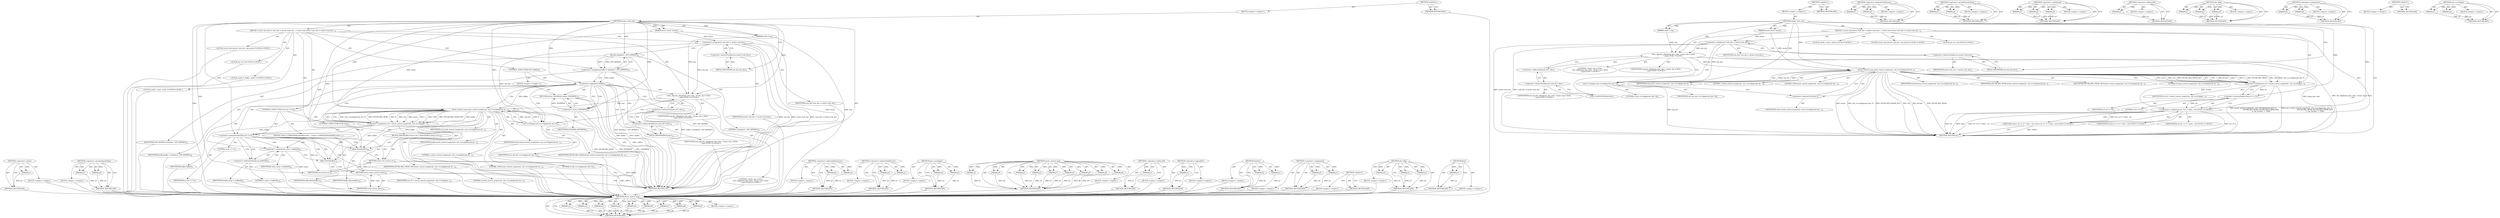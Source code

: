 digraph "kfree" {
vulnerable_94 [label=<(METHOD,atusb_control_msg)>];
vulnerable_95 [label=<(PARAM,p1)>];
vulnerable_96 [label=<(PARAM,p2)>];
vulnerable_97 [label=<(PARAM,p3)>];
vulnerable_98 [label=<(PARAM,p4)>];
vulnerable_99 [label=<(PARAM,p5)>];
vulnerable_100 [label=<(PARAM,p6)>];
vulnerable_101 [label=<(PARAM,p7)>];
vulnerable_102 [label=<(PARAM,p8)>];
vulnerable_103 [label=<(PARAM,p9)>];
vulnerable_104 [label=<(BLOCK,&lt;empty&gt;,&lt;empty&gt;)>];
vulnerable_105 [label=<(METHOD_RETURN,ANY)>];
vulnerable_6 [label=<(METHOD,&lt;global&gt;)<SUB>1</SUB>>];
vulnerable_7 [label=<(BLOCK,&lt;empty&gt;,&lt;empty&gt;)<SUB>1</SUB>>];
vulnerable_8 [label=<(METHOD,atusb_read_reg)<SUB>1</SUB>>];
vulnerable_9 [label=<(PARAM,struct atusb *atusb)<SUB>1</SUB>>];
vulnerable_10 [label=<(PARAM,uint8_t reg)<SUB>1</SUB>>];
vulnerable_11 [label=<(BLOCK,{
 	struct usb_device *usb_dev = atusb-&gt;usb_dev...,{
 	struct usb_device *usb_dev = atusb-&gt;usb_dev...)<SUB>2</SUB>>];
vulnerable_12 [label="<(LOCAL,struct usb_device* usb_dev: usb_device*)<SUB>3</SUB>>"];
vulnerable_13 [label=<(&lt;operator&gt;.assignment,*usb_dev = atusb-&gt;usb_dev)<SUB>3</SUB>>];
vulnerable_14 [label=<(IDENTIFIER,usb_dev,*usb_dev = atusb-&gt;usb_dev)<SUB>3</SUB>>];
vulnerable_15 [label=<(&lt;operator&gt;.indirectFieldAccess,atusb-&gt;usb_dev)<SUB>3</SUB>>];
vulnerable_16 [label=<(IDENTIFIER,atusb,*usb_dev = atusb-&gt;usb_dev)<SUB>3</SUB>>];
vulnerable_17 [label=<(FIELD_IDENTIFIER,usb_dev,usb_dev)<SUB>3</SUB>>];
vulnerable_18 [label="<(LOCAL,int ret: int)<SUB>4</SUB>>"];
vulnerable_19 [label="<(LOCAL,uint8_t value: uint8_t)<SUB>5</SUB>>"];
vulnerable_20 [label="<(dev_dbg,dev_dbg(&amp;usb_dev-&gt;dev, &quot;atusb: reg = 0x%x\n&quot;, reg))<SUB>7</SUB>>"];
vulnerable_21 [label=<(&lt;operator&gt;.addressOf,&amp;usb_dev-&gt;dev)<SUB>7</SUB>>];
vulnerable_22 [label=<(&lt;operator&gt;.indirectFieldAccess,usb_dev-&gt;dev)<SUB>7</SUB>>];
vulnerable_23 [label="<(IDENTIFIER,usb_dev,dev_dbg(&amp;usb_dev-&gt;dev, &quot;atusb: reg = 0x%x\n&quot;, reg))<SUB>7</SUB>>"];
vulnerable_24 [label=<(FIELD_IDENTIFIER,dev,dev)<SUB>7</SUB>>];
vulnerable_25 [label="<(LITERAL,&quot;atusb: reg = 0x%x\n&quot;,dev_dbg(&amp;usb_dev-&gt;dev, &quot;atusb: reg = 0x%x\n&quot;, reg))<SUB>7</SUB>>"];
vulnerable_26 [label="<(IDENTIFIER,reg,dev_dbg(&amp;usb_dev-&gt;dev, &quot;atusb: reg = 0x%x\n&quot;, reg))<SUB>7</SUB>>"];
vulnerable_27 [label=<(&lt;operator&gt;.assignment,ret = atusb_control_msg(atusb, usb_rcvctrlpipe(...)<SUB>8</SUB>>];
vulnerable_28 [label=<(IDENTIFIER,ret,ret = atusb_control_msg(atusb, usb_rcvctrlpipe(...)<SUB>8</SUB>>];
vulnerable_29 [label=<(atusb_control_msg,atusb_control_msg(atusb, usb_rcvctrlpipe(usb_de...)<SUB>8</SUB>>];
vulnerable_30 [label=<(IDENTIFIER,atusb,atusb_control_msg(atusb, usb_rcvctrlpipe(usb_de...)<SUB>8</SUB>>];
vulnerable_31 [label=<(usb_rcvctrlpipe,usb_rcvctrlpipe(usb_dev, 0))<SUB>8</SUB>>];
vulnerable_32 [label=<(IDENTIFIER,usb_dev,usb_rcvctrlpipe(usb_dev, 0))<SUB>8</SUB>>];
vulnerable_33 [label=<(LITERAL,0,usb_rcvctrlpipe(usb_dev, 0))<SUB>8</SUB>>];
vulnerable_34 [label=<(IDENTIFIER,ATUSB_REG_READ,atusb_control_msg(atusb, usb_rcvctrlpipe(usb_de...)<SUB>9</SUB>>];
vulnerable_35 [label=<(IDENTIFIER,ATUSB_REQ_FROM_DEV,atusb_control_msg(atusb, usb_rcvctrlpipe(usb_de...)<SUB>9</SUB>>];
vulnerable_36 [label=<(LITERAL,0,atusb_control_msg(atusb, usb_rcvctrlpipe(usb_de...)<SUB>10</SUB>>];
vulnerable_37 [label=<(IDENTIFIER,reg,atusb_control_msg(atusb, usb_rcvctrlpipe(usb_de...)<SUB>10</SUB>>];
vulnerable_38 [label=<(&lt;operator&gt;.addressOf,&amp;value)<SUB>10</SUB>>];
vulnerable_39 [label=<(IDENTIFIER,value,atusb_control_msg(atusb, usb_rcvctrlpipe(usb_de...)<SUB>10</SUB>>];
vulnerable_40 [label=<(LITERAL,1,atusb_control_msg(atusb, usb_rcvctrlpipe(usb_de...)<SUB>10</SUB>>];
vulnerable_41 [label=<(LITERAL,1000,atusb_control_msg(atusb, usb_rcvctrlpipe(usb_de...)<SUB>10</SUB>>];
vulnerable_42 [label="<(RETURN,return ret &gt;= 0 ? value : ret;,return ret &gt;= 0 ? value : ret;)<SUB>11</SUB>>"];
vulnerable_43 [label="<(&lt;operator&gt;.conditional,ret &gt;= 0 ? value : ret)<SUB>11</SUB>>"];
vulnerable_44 [label=<(&lt;operator&gt;.greaterEqualsThan,ret &gt;= 0)<SUB>11</SUB>>];
vulnerable_45 [label=<(IDENTIFIER,ret,ret &gt;= 0)<SUB>11</SUB>>];
vulnerable_46 [label=<(LITERAL,0,ret &gt;= 0)<SUB>11</SUB>>];
vulnerable_47 [label="<(IDENTIFIER,value,ret &gt;= 0 ? value : ret)<SUB>11</SUB>>"];
vulnerable_48 [label="<(IDENTIFIER,ret,ret &gt;= 0 ? value : ret)<SUB>11</SUB>>"];
vulnerable_49 [label=<(METHOD_RETURN,int)<SUB>1</SUB>>];
vulnerable_51 [label=<(METHOD_RETURN,ANY)<SUB>1</SUB>>];
vulnerable_79 [label=<(METHOD,&lt;operator&gt;.indirectFieldAccess)>];
vulnerable_80 [label=<(PARAM,p1)>];
vulnerable_81 [label=<(PARAM,p2)>];
vulnerable_82 [label=<(BLOCK,&lt;empty&gt;,&lt;empty&gt;)>];
vulnerable_83 [label=<(METHOD_RETURN,ANY)>];
vulnerable_117 [label=<(METHOD,&lt;operator&gt;.greaterEqualsThan)>];
vulnerable_118 [label=<(PARAM,p1)>];
vulnerable_119 [label=<(PARAM,p2)>];
vulnerable_120 [label=<(BLOCK,&lt;empty&gt;,&lt;empty&gt;)>];
vulnerable_121 [label=<(METHOD_RETURN,ANY)>];
vulnerable_111 [label=<(METHOD,&lt;operator&gt;.conditional)>];
vulnerable_112 [label=<(PARAM,p1)>];
vulnerable_113 [label=<(PARAM,p2)>];
vulnerable_114 [label=<(PARAM,p3)>];
vulnerable_115 [label=<(BLOCK,&lt;empty&gt;,&lt;empty&gt;)>];
vulnerable_116 [label=<(METHOD_RETURN,ANY)>];
vulnerable_90 [label=<(METHOD,&lt;operator&gt;.addressOf)>];
vulnerable_91 [label=<(PARAM,p1)>];
vulnerable_92 [label=<(BLOCK,&lt;empty&gt;,&lt;empty&gt;)>];
vulnerable_93 [label=<(METHOD_RETURN,ANY)>];
vulnerable_84 [label=<(METHOD,dev_dbg)>];
vulnerable_85 [label=<(PARAM,p1)>];
vulnerable_86 [label=<(PARAM,p2)>];
vulnerable_87 [label=<(PARAM,p3)>];
vulnerable_88 [label=<(BLOCK,&lt;empty&gt;,&lt;empty&gt;)>];
vulnerable_89 [label=<(METHOD_RETURN,ANY)>];
vulnerable_74 [label=<(METHOD,&lt;operator&gt;.assignment)>];
vulnerable_75 [label=<(PARAM,p1)>];
vulnerable_76 [label=<(PARAM,p2)>];
vulnerable_77 [label=<(BLOCK,&lt;empty&gt;,&lt;empty&gt;)>];
vulnerable_78 [label=<(METHOD_RETURN,ANY)>];
vulnerable_68 [label=<(METHOD,&lt;global&gt;)<SUB>1</SUB>>];
vulnerable_69 [label=<(BLOCK,&lt;empty&gt;,&lt;empty&gt;)>];
vulnerable_70 [label=<(METHOD_RETURN,ANY)>];
vulnerable_106 [label=<(METHOD,usb_rcvctrlpipe)>];
vulnerable_107 [label=<(PARAM,p1)>];
vulnerable_108 [label=<(PARAM,p2)>];
vulnerable_109 [label=<(BLOCK,&lt;empty&gt;,&lt;empty&gt;)>];
vulnerable_110 [label=<(METHOD_RETURN,ANY)>];
fixed_120 [label=<(METHOD,&lt;operator&gt;.minus)>];
fixed_121 [label=<(PARAM,p1)>];
fixed_122 [label=<(BLOCK,&lt;empty&gt;,&lt;empty&gt;)>];
fixed_123 [label=<(METHOD_RETURN,ANY)>];
fixed_151 [label=<(METHOD,&lt;operator&gt;.greaterEqualsThan)>];
fixed_152 [label=<(PARAM,p1)>];
fixed_153 [label=<(PARAM,p2)>];
fixed_154 [label=<(BLOCK,&lt;empty&gt;,&lt;empty&gt;)>];
fixed_155 [label=<(METHOD_RETURN,ANY)>];
fixed_6 [label=<(METHOD,&lt;global&gt;)<SUB>1</SUB>>];
fixed_7 [label=<(BLOCK,&lt;empty&gt;,&lt;empty&gt;)<SUB>1</SUB>>];
fixed_8 [label=<(METHOD,atusb_read_reg)<SUB>1</SUB>>];
fixed_9 [label=<(PARAM,struct atusb *atusb)<SUB>1</SUB>>];
fixed_10 [label=<(PARAM,uint8_t reg)<SUB>1</SUB>>];
fixed_11 [label=<(BLOCK,{
 	struct usb_device *usb_dev = atusb-&gt;usb_dev...,{
 	struct usb_device *usb_dev = atusb-&gt;usb_dev...)<SUB>2</SUB>>];
fixed_12 [label="<(LOCAL,struct usb_device* usb_dev: usb_device*)<SUB>3</SUB>>"];
fixed_13 [label=<(&lt;operator&gt;.assignment,*usb_dev = atusb-&gt;usb_dev)<SUB>3</SUB>>];
fixed_14 [label=<(IDENTIFIER,usb_dev,*usb_dev = atusb-&gt;usb_dev)<SUB>3</SUB>>];
fixed_15 [label=<(&lt;operator&gt;.indirectFieldAccess,atusb-&gt;usb_dev)<SUB>3</SUB>>];
fixed_16 [label=<(IDENTIFIER,atusb,*usb_dev = atusb-&gt;usb_dev)<SUB>3</SUB>>];
fixed_17 [label=<(FIELD_IDENTIFIER,usb_dev,usb_dev)<SUB>3</SUB>>];
fixed_18 [label="<(LOCAL,int ret: int)<SUB>4</SUB>>"];
fixed_19 [label="<(LOCAL,uint8_t* buffer: uint8_t*)<SUB>5</SUB>>"];
fixed_20 [label="<(LOCAL,uint8_t value: uint8_t)<SUB>6</SUB>>"];
fixed_21 [label=<(&lt;operator&gt;.assignment,buffer = kmalloc(1, GFP_KERNEL))<SUB>8</SUB>>];
fixed_22 [label=<(IDENTIFIER,buffer,buffer = kmalloc(1, GFP_KERNEL))<SUB>8</SUB>>];
fixed_23 [label=<(kmalloc,kmalloc(1, GFP_KERNEL))<SUB>8</SUB>>];
fixed_24 [label=<(LITERAL,1,kmalloc(1, GFP_KERNEL))<SUB>8</SUB>>];
fixed_25 [label=<(IDENTIFIER,GFP_KERNEL,kmalloc(1, GFP_KERNEL))<SUB>8</SUB>>];
fixed_26 [label=<(CONTROL_STRUCTURE,IF,if (!buffer))<SUB>9</SUB>>];
fixed_27 [label=<(&lt;operator&gt;.logicalNot,!buffer)<SUB>9</SUB>>];
fixed_28 [label=<(IDENTIFIER,buffer,!buffer)<SUB>9</SUB>>];
fixed_29 [label=<(BLOCK,&lt;empty&gt;,&lt;empty&gt;)<SUB>10</SUB>>];
fixed_30 [label=<(RETURN,return -ENOMEM;,return -ENOMEM;)<SUB>10</SUB>>];
fixed_31 [label=<(&lt;operator&gt;.minus,-ENOMEM)<SUB>10</SUB>>];
fixed_32 [label=<(IDENTIFIER,ENOMEM,-ENOMEM)<SUB>10</SUB>>];
fixed_33 [label="<(dev_dbg,dev_dbg(&amp;usb_dev-&gt;dev, &quot;atusb: reg = 0x%x\n&quot;, reg))<SUB>12</SUB>>"];
fixed_34 [label=<(&lt;operator&gt;.addressOf,&amp;usb_dev-&gt;dev)<SUB>12</SUB>>];
fixed_35 [label=<(&lt;operator&gt;.indirectFieldAccess,usb_dev-&gt;dev)<SUB>12</SUB>>];
fixed_36 [label="<(IDENTIFIER,usb_dev,dev_dbg(&amp;usb_dev-&gt;dev, &quot;atusb: reg = 0x%x\n&quot;, reg))<SUB>12</SUB>>"];
fixed_37 [label=<(FIELD_IDENTIFIER,dev,dev)<SUB>12</SUB>>];
fixed_38 [label="<(LITERAL,&quot;atusb: reg = 0x%x\n&quot;,dev_dbg(&amp;usb_dev-&gt;dev, &quot;atusb: reg = 0x%x\n&quot;, reg))<SUB>12</SUB>>"];
fixed_39 [label="<(IDENTIFIER,reg,dev_dbg(&amp;usb_dev-&gt;dev, &quot;atusb: reg = 0x%x\n&quot;, reg))<SUB>12</SUB>>"];
fixed_40 [label=<(&lt;operator&gt;.assignment,ret = atusb_control_msg(atusb, usb_rcvctrlpipe(...)<SUB>13</SUB>>];
fixed_41 [label=<(IDENTIFIER,ret,ret = atusb_control_msg(atusb, usb_rcvctrlpipe(...)<SUB>13</SUB>>];
fixed_42 [label=<(atusb_control_msg,atusb_control_msg(atusb, usb_rcvctrlpipe(usb_de...)<SUB>13</SUB>>];
fixed_43 [label=<(IDENTIFIER,atusb,atusb_control_msg(atusb, usb_rcvctrlpipe(usb_de...)<SUB>13</SUB>>];
fixed_44 [label=<(usb_rcvctrlpipe,usb_rcvctrlpipe(usb_dev, 0))<SUB>13</SUB>>];
fixed_45 [label=<(IDENTIFIER,usb_dev,usb_rcvctrlpipe(usb_dev, 0))<SUB>13</SUB>>];
fixed_46 [label=<(LITERAL,0,usb_rcvctrlpipe(usb_dev, 0))<SUB>13</SUB>>];
fixed_47 [label=<(IDENTIFIER,ATUSB_REG_READ,atusb_control_msg(atusb, usb_rcvctrlpipe(usb_de...)<SUB>14</SUB>>];
fixed_48 [label=<(IDENTIFIER,ATUSB_REQ_FROM_DEV,atusb_control_msg(atusb, usb_rcvctrlpipe(usb_de...)<SUB>14</SUB>>];
fixed_49 [label=<(LITERAL,0,atusb_control_msg(atusb, usb_rcvctrlpipe(usb_de...)<SUB>15</SUB>>];
fixed_50 [label=<(IDENTIFIER,reg,atusb_control_msg(atusb, usb_rcvctrlpipe(usb_de...)<SUB>15</SUB>>];
fixed_51 [label=<(IDENTIFIER,buffer,atusb_control_msg(atusb, usb_rcvctrlpipe(usb_de...)<SUB>15</SUB>>];
fixed_52 [label=<(LITERAL,1,atusb_control_msg(atusb, usb_rcvctrlpipe(usb_de...)<SUB>15</SUB>>];
fixed_53 [label=<(LITERAL,1000,atusb_control_msg(atusb, usb_rcvctrlpipe(usb_de...)<SUB>15</SUB>>];
fixed_54 [label=<(CONTROL_STRUCTURE,IF,if (ret &gt;= 0))<SUB>17</SUB>>];
fixed_55 [label=<(&lt;operator&gt;.greaterEqualsThan,ret &gt;= 0)<SUB>17</SUB>>];
fixed_56 [label=<(IDENTIFIER,ret,ret &gt;= 0)<SUB>17</SUB>>];
fixed_57 [label=<(LITERAL,0,ret &gt;= 0)<SUB>17</SUB>>];
fixed_58 [label=<(BLOCK,{
		value = buffer[0];
		kfree(buffer);
		retur...,{
		value = buffer[0];
		kfree(buffer);
		retur...)<SUB>17</SUB>>];
fixed_59 [label=<(&lt;operator&gt;.assignment,value = buffer[0])<SUB>18</SUB>>];
fixed_60 [label=<(IDENTIFIER,value,value = buffer[0])<SUB>18</SUB>>];
fixed_61 [label=<(&lt;operator&gt;.indirectIndexAccess,buffer[0])<SUB>18</SUB>>];
fixed_62 [label=<(IDENTIFIER,buffer,value = buffer[0])<SUB>18</SUB>>];
fixed_63 [label=<(LITERAL,0,value = buffer[0])<SUB>18</SUB>>];
fixed_64 [label=<(kfree,kfree(buffer))<SUB>19</SUB>>];
fixed_65 [label=<(IDENTIFIER,buffer,kfree(buffer))<SUB>19</SUB>>];
fixed_66 [label=<(RETURN,return value;,return value;)<SUB>20</SUB>>];
fixed_67 [label=<(IDENTIFIER,value,return value;)<SUB>20</SUB>>];
fixed_68 [label=<(CONTROL_STRUCTURE,ELSE,else)<SUB>21</SUB>>];
fixed_69 [label=<(BLOCK,{
		kfree(buffer);
		return ret;
	},{
		kfree(buffer);
		return ret;
	})<SUB>21</SUB>>];
fixed_70 [label=<(kfree,kfree(buffer))<SUB>22</SUB>>];
fixed_71 [label=<(IDENTIFIER,buffer,kfree(buffer))<SUB>22</SUB>>];
fixed_72 [label=<(RETURN,return ret;,return ret;)<SUB>23</SUB>>];
fixed_73 [label=<(IDENTIFIER,ret,return ret;)<SUB>23</SUB>>];
fixed_74 [label=<(METHOD_RETURN,int)<SUB>1</SUB>>];
fixed_76 [label=<(METHOD_RETURN,ANY)<SUB>1</SUB>>];
fixed_156 [label=<(METHOD,&lt;operator&gt;.indirectIndexAccess)>];
fixed_157 [label=<(PARAM,p1)>];
fixed_158 [label=<(PARAM,p2)>];
fixed_159 [label=<(BLOCK,&lt;empty&gt;,&lt;empty&gt;)>];
fixed_160 [label=<(METHOD_RETURN,ANY)>];
fixed_106 [label=<(METHOD,&lt;operator&gt;.indirectFieldAccess)>];
fixed_107 [label=<(PARAM,p1)>];
fixed_108 [label=<(PARAM,p2)>];
fixed_109 [label=<(BLOCK,&lt;empty&gt;,&lt;empty&gt;)>];
fixed_110 [label=<(METHOD_RETURN,ANY)>];
fixed_146 [label=<(METHOD,usb_rcvctrlpipe)>];
fixed_147 [label=<(PARAM,p1)>];
fixed_148 [label=<(PARAM,p2)>];
fixed_149 [label=<(BLOCK,&lt;empty&gt;,&lt;empty&gt;)>];
fixed_150 [label=<(METHOD_RETURN,ANY)>];
fixed_134 [label=<(METHOD,atusb_control_msg)>];
fixed_135 [label=<(PARAM,p1)>];
fixed_136 [label=<(PARAM,p2)>];
fixed_137 [label=<(PARAM,p3)>];
fixed_138 [label=<(PARAM,p4)>];
fixed_139 [label=<(PARAM,p5)>];
fixed_140 [label=<(PARAM,p6)>];
fixed_141 [label=<(PARAM,p7)>];
fixed_142 [label=<(PARAM,p8)>];
fixed_143 [label=<(PARAM,p9)>];
fixed_144 [label=<(BLOCK,&lt;empty&gt;,&lt;empty&gt;)>];
fixed_145 [label=<(METHOD_RETURN,ANY)>];
fixed_130 [label=<(METHOD,&lt;operator&gt;.addressOf)>];
fixed_131 [label=<(PARAM,p1)>];
fixed_132 [label=<(BLOCK,&lt;empty&gt;,&lt;empty&gt;)>];
fixed_133 [label=<(METHOD_RETURN,ANY)>];
fixed_116 [label=<(METHOD,&lt;operator&gt;.logicalNot)>];
fixed_117 [label=<(PARAM,p1)>];
fixed_118 [label=<(BLOCK,&lt;empty&gt;,&lt;empty&gt;)>];
fixed_119 [label=<(METHOD_RETURN,ANY)>];
fixed_111 [label=<(METHOD,kmalloc)>];
fixed_112 [label=<(PARAM,p1)>];
fixed_113 [label=<(PARAM,p2)>];
fixed_114 [label=<(BLOCK,&lt;empty&gt;,&lt;empty&gt;)>];
fixed_115 [label=<(METHOD_RETURN,ANY)>];
fixed_101 [label=<(METHOD,&lt;operator&gt;.assignment)>];
fixed_102 [label=<(PARAM,p1)>];
fixed_103 [label=<(PARAM,p2)>];
fixed_104 [label=<(BLOCK,&lt;empty&gt;,&lt;empty&gt;)>];
fixed_105 [label=<(METHOD_RETURN,ANY)>];
fixed_95 [label=<(METHOD,&lt;global&gt;)<SUB>1</SUB>>];
fixed_96 [label=<(BLOCK,&lt;empty&gt;,&lt;empty&gt;)>];
fixed_97 [label=<(METHOD_RETURN,ANY)>];
fixed_124 [label=<(METHOD,dev_dbg)>];
fixed_125 [label=<(PARAM,p1)>];
fixed_126 [label=<(PARAM,p2)>];
fixed_127 [label=<(PARAM,p3)>];
fixed_128 [label=<(BLOCK,&lt;empty&gt;,&lt;empty&gt;)>];
fixed_129 [label=<(METHOD_RETURN,ANY)>];
fixed_161 [label=<(METHOD,kfree)>];
fixed_162 [label=<(PARAM,p1)>];
fixed_163 [label=<(BLOCK,&lt;empty&gt;,&lt;empty&gt;)>];
fixed_164 [label=<(METHOD_RETURN,ANY)>];
vulnerable_94 -> vulnerable_95  [key=0, label="AST: "];
vulnerable_94 -> vulnerable_95  [key=1, label="DDG: "];
vulnerable_94 -> vulnerable_104  [key=0, label="AST: "];
vulnerable_94 -> vulnerable_96  [key=0, label="AST: "];
vulnerable_94 -> vulnerable_96  [key=1, label="DDG: "];
vulnerable_94 -> vulnerable_105  [key=0, label="AST: "];
vulnerable_94 -> vulnerable_105  [key=1, label="CFG: "];
vulnerable_94 -> vulnerable_97  [key=0, label="AST: "];
vulnerable_94 -> vulnerable_97  [key=1, label="DDG: "];
vulnerable_94 -> vulnerable_98  [key=0, label="AST: "];
vulnerable_94 -> vulnerable_98  [key=1, label="DDG: "];
vulnerable_94 -> vulnerable_99  [key=0, label="AST: "];
vulnerable_94 -> vulnerable_99  [key=1, label="DDG: "];
vulnerable_94 -> vulnerable_100  [key=0, label="AST: "];
vulnerable_94 -> vulnerable_100  [key=1, label="DDG: "];
vulnerable_94 -> vulnerable_101  [key=0, label="AST: "];
vulnerable_94 -> vulnerable_101  [key=1, label="DDG: "];
vulnerable_94 -> vulnerable_102  [key=0, label="AST: "];
vulnerable_94 -> vulnerable_102  [key=1, label="DDG: "];
vulnerable_94 -> vulnerable_103  [key=0, label="AST: "];
vulnerable_94 -> vulnerable_103  [key=1, label="DDG: "];
vulnerable_95 -> vulnerable_105  [key=0, label="DDG: p1"];
vulnerable_96 -> vulnerable_105  [key=0, label="DDG: p2"];
vulnerable_97 -> vulnerable_105  [key=0, label="DDG: p3"];
vulnerable_98 -> vulnerable_105  [key=0, label="DDG: p4"];
vulnerable_99 -> vulnerable_105  [key=0, label="DDG: p5"];
vulnerable_100 -> vulnerable_105  [key=0, label="DDG: p6"];
vulnerable_101 -> vulnerable_105  [key=0, label="DDG: p7"];
vulnerable_102 -> vulnerable_105  [key=0, label="DDG: p8"];
vulnerable_103 -> vulnerable_105  [key=0, label="DDG: p9"];
vulnerable_6 -> vulnerable_7  [key=0, label="AST: "];
vulnerable_6 -> vulnerable_51  [key=0, label="AST: "];
vulnerable_6 -> vulnerable_51  [key=1, label="CFG: "];
vulnerable_7 -> vulnerable_8  [key=0, label="AST: "];
vulnerable_8 -> vulnerable_9  [key=0, label="AST: "];
vulnerable_8 -> vulnerable_9  [key=1, label="DDG: "];
vulnerable_8 -> vulnerable_10  [key=0, label="AST: "];
vulnerable_8 -> vulnerable_10  [key=1, label="DDG: "];
vulnerable_8 -> vulnerable_11  [key=0, label="AST: "];
vulnerable_8 -> vulnerable_49  [key=0, label="AST: "];
vulnerable_8 -> vulnerable_17  [key=0, label="CFG: "];
vulnerable_8 -> vulnerable_20  [key=0, label="DDG: "];
vulnerable_8 -> vulnerable_43  [key=0, label="DDG: "];
vulnerable_8 -> vulnerable_29  [key=0, label="DDG: "];
vulnerable_8 -> vulnerable_31  [key=0, label="DDG: "];
vulnerable_8 -> vulnerable_44  [key=0, label="DDG: "];
vulnerable_9 -> vulnerable_13  [key=0, label="DDG: atusb"];
vulnerable_9 -> vulnerable_29  [key=0, label="DDG: atusb"];
vulnerable_10 -> vulnerable_20  [key=0, label="DDG: reg"];
vulnerable_11 -> vulnerable_12  [key=0, label="AST: "];
vulnerable_11 -> vulnerable_13  [key=0, label="AST: "];
vulnerable_11 -> vulnerable_18  [key=0, label="AST: "];
vulnerable_11 -> vulnerable_19  [key=0, label="AST: "];
vulnerable_11 -> vulnerable_20  [key=0, label="AST: "];
vulnerable_11 -> vulnerable_27  [key=0, label="AST: "];
vulnerable_11 -> vulnerable_42  [key=0, label="AST: "];
vulnerable_13 -> vulnerable_14  [key=0, label="AST: "];
vulnerable_13 -> vulnerable_15  [key=0, label="AST: "];
vulnerable_13 -> vulnerable_24  [key=0, label="CFG: "];
vulnerable_13 -> vulnerable_49  [key=0, label="DDG: atusb-&gt;usb_dev"];
vulnerable_13 -> vulnerable_49  [key=1, label="DDG: *usb_dev = atusb-&gt;usb_dev"];
vulnerable_13 -> vulnerable_20  [key=0, label="DDG: usb_dev"];
vulnerable_13 -> vulnerable_31  [key=0, label="DDG: usb_dev"];
vulnerable_15 -> vulnerable_16  [key=0, label="AST: "];
vulnerable_15 -> vulnerable_17  [key=0, label="AST: "];
vulnerable_15 -> vulnerable_13  [key=0, label="CFG: "];
vulnerable_17 -> vulnerable_15  [key=0, label="CFG: "];
vulnerable_20 -> vulnerable_21  [key=0, label="AST: "];
vulnerable_20 -> vulnerable_25  [key=0, label="AST: "];
vulnerable_20 -> vulnerable_26  [key=0, label="AST: "];
vulnerable_20 -> vulnerable_31  [key=0, label="CFG: "];
vulnerable_20 -> vulnerable_49  [key=0, label="DDG: &amp;usb_dev-&gt;dev"];
vulnerable_20 -> vulnerable_49  [key=1, label="DDG: dev_dbg(&amp;usb_dev-&gt;dev, &quot;atusb: reg = 0x%x\n&quot;, reg)"];
vulnerable_20 -> vulnerable_29  [key=0, label="DDG: reg"];
vulnerable_21 -> vulnerable_22  [key=0, label="AST: "];
vulnerable_21 -> vulnerable_20  [key=0, label="CFG: "];
vulnerable_22 -> vulnerable_23  [key=0, label="AST: "];
vulnerable_22 -> vulnerable_24  [key=0, label="AST: "];
vulnerable_22 -> vulnerable_21  [key=0, label="CFG: "];
vulnerable_24 -> vulnerable_22  [key=0, label="CFG: "];
vulnerable_27 -> vulnerable_28  [key=0, label="AST: "];
vulnerable_27 -> vulnerable_29  [key=0, label="AST: "];
vulnerable_27 -> vulnerable_44  [key=0, label="CFG: "];
vulnerable_27 -> vulnerable_44  [key=1, label="DDG: ret"];
vulnerable_27 -> vulnerable_49  [key=0, label="DDG: atusb_control_msg(atusb, usb_rcvctrlpipe(usb_dev, 0),
 				ATUSB_REG_READ, ATUSB_REQ_FROM_DEV,
				0, reg, &amp;value, 1, 1000)"];
vulnerable_27 -> vulnerable_49  [key=1, label="DDG: ret = atusb_control_msg(atusb, usb_rcvctrlpipe(usb_dev, 0),
 				ATUSB_REG_READ, ATUSB_REQ_FROM_DEV,
				0, reg, &amp;value, 1, 1000)"];
vulnerable_29 -> vulnerable_30  [key=0, label="AST: "];
vulnerable_29 -> vulnerable_31  [key=0, label="AST: "];
vulnerable_29 -> vulnerable_34  [key=0, label="AST: "];
vulnerable_29 -> vulnerable_35  [key=0, label="AST: "];
vulnerable_29 -> vulnerable_36  [key=0, label="AST: "];
vulnerable_29 -> vulnerable_37  [key=0, label="AST: "];
vulnerable_29 -> vulnerable_38  [key=0, label="AST: "];
vulnerable_29 -> vulnerable_40  [key=0, label="AST: "];
vulnerable_29 -> vulnerable_41  [key=0, label="AST: "];
vulnerable_29 -> vulnerable_27  [key=0, label="CFG: "];
vulnerable_29 -> vulnerable_27  [key=1, label="DDG: &amp;value"];
vulnerable_29 -> vulnerable_27  [key=2, label="DDG: 1"];
vulnerable_29 -> vulnerable_27  [key=3, label="DDG: 0"];
vulnerable_29 -> vulnerable_27  [key=4, label="DDG: ATUSB_REG_READ"];
vulnerable_29 -> vulnerable_27  [key=5, label="DDG: 1000"];
vulnerable_29 -> vulnerable_27  [key=6, label="DDG: usb_rcvctrlpipe(usb_dev, 0)"];
vulnerable_29 -> vulnerable_27  [key=7, label="DDG: atusb"];
vulnerable_29 -> vulnerable_27  [key=8, label="DDG: reg"];
vulnerable_29 -> vulnerable_27  [key=9, label="DDG: ATUSB_REQ_FROM_DEV"];
vulnerable_29 -> vulnerable_49  [key=0, label="DDG: atusb"];
vulnerable_29 -> vulnerable_49  [key=1, label="DDG: usb_rcvctrlpipe(usb_dev, 0)"];
vulnerable_29 -> vulnerable_49  [key=2, label="DDG: ATUSB_REQ_FROM_DEV"];
vulnerable_29 -> vulnerable_49  [key=3, label="DDG: reg"];
vulnerable_29 -> vulnerable_49  [key=4, label="DDG: &amp;value"];
vulnerable_29 -> vulnerable_49  [key=5, label="DDG: ATUSB_REG_READ"];
vulnerable_29 -> vulnerable_43  [key=0, label="DDG: &amp;value"];
vulnerable_31 -> vulnerable_32  [key=0, label="AST: "];
vulnerable_31 -> vulnerable_33  [key=0, label="AST: "];
vulnerable_31 -> vulnerable_38  [key=0, label="CFG: "];
vulnerable_31 -> vulnerable_49  [key=0, label="DDG: usb_dev"];
vulnerable_31 -> vulnerable_29  [key=0, label="DDG: usb_dev"];
vulnerable_31 -> vulnerable_29  [key=1, label="DDG: 0"];
vulnerable_38 -> vulnerable_39  [key=0, label="AST: "];
vulnerable_38 -> vulnerable_29  [key=0, label="CFG: "];
vulnerable_42 -> vulnerable_43  [key=0, label="AST: "];
vulnerable_42 -> vulnerable_49  [key=0, label="CFG: "];
vulnerable_42 -> vulnerable_49  [key=1, label="DDG: &lt;RET&gt;"];
vulnerable_43 -> vulnerable_44  [key=0, label="AST: "];
vulnerable_43 -> vulnerable_47  [key=0, label="AST: "];
vulnerable_43 -> vulnerable_48  [key=0, label="AST: "];
vulnerable_43 -> vulnerable_42  [key=0, label="CFG: "];
vulnerable_43 -> vulnerable_42  [key=1, label="DDG: ret &gt;= 0 ? value : ret"];
vulnerable_43 -> vulnerable_49  [key=0, label="DDG: ret &gt;= 0"];
vulnerable_43 -> vulnerable_49  [key=1, label="DDG: ret"];
vulnerable_43 -> vulnerable_49  [key=2, label="DDG: value"];
vulnerable_43 -> vulnerable_49  [key=3, label="DDG: ret &gt;= 0 ? value : ret"];
vulnerable_44 -> vulnerable_45  [key=0, label="AST: "];
vulnerable_44 -> vulnerable_46  [key=0, label="AST: "];
vulnerable_44 -> vulnerable_43  [key=0, label="CFG: "];
vulnerable_44 -> vulnerable_43  [key=1, label="DDG: ret"];
vulnerable_79 -> vulnerable_80  [key=0, label="AST: "];
vulnerable_79 -> vulnerable_80  [key=1, label="DDG: "];
vulnerable_79 -> vulnerable_82  [key=0, label="AST: "];
vulnerable_79 -> vulnerable_81  [key=0, label="AST: "];
vulnerable_79 -> vulnerable_81  [key=1, label="DDG: "];
vulnerable_79 -> vulnerable_83  [key=0, label="AST: "];
vulnerable_79 -> vulnerable_83  [key=1, label="CFG: "];
vulnerable_80 -> vulnerable_83  [key=0, label="DDG: p1"];
vulnerable_81 -> vulnerable_83  [key=0, label="DDG: p2"];
vulnerable_117 -> vulnerable_118  [key=0, label="AST: "];
vulnerable_117 -> vulnerable_118  [key=1, label="DDG: "];
vulnerable_117 -> vulnerable_120  [key=0, label="AST: "];
vulnerable_117 -> vulnerable_119  [key=0, label="AST: "];
vulnerable_117 -> vulnerable_119  [key=1, label="DDG: "];
vulnerable_117 -> vulnerable_121  [key=0, label="AST: "];
vulnerable_117 -> vulnerable_121  [key=1, label="CFG: "];
vulnerable_118 -> vulnerable_121  [key=0, label="DDG: p1"];
vulnerable_119 -> vulnerable_121  [key=0, label="DDG: p2"];
vulnerable_111 -> vulnerable_112  [key=0, label="AST: "];
vulnerable_111 -> vulnerable_112  [key=1, label="DDG: "];
vulnerable_111 -> vulnerable_115  [key=0, label="AST: "];
vulnerable_111 -> vulnerable_113  [key=0, label="AST: "];
vulnerable_111 -> vulnerable_113  [key=1, label="DDG: "];
vulnerable_111 -> vulnerable_116  [key=0, label="AST: "];
vulnerable_111 -> vulnerable_116  [key=1, label="CFG: "];
vulnerable_111 -> vulnerable_114  [key=0, label="AST: "];
vulnerable_111 -> vulnerable_114  [key=1, label="DDG: "];
vulnerable_112 -> vulnerable_116  [key=0, label="DDG: p1"];
vulnerable_113 -> vulnerable_116  [key=0, label="DDG: p2"];
vulnerable_114 -> vulnerable_116  [key=0, label="DDG: p3"];
vulnerable_90 -> vulnerable_91  [key=0, label="AST: "];
vulnerable_90 -> vulnerable_91  [key=1, label="DDG: "];
vulnerable_90 -> vulnerable_92  [key=0, label="AST: "];
vulnerable_90 -> vulnerable_93  [key=0, label="AST: "];
vulnerable_90 -> vulnerable_93  [key=1, label="CFG: "];
vulnerable_91 -> vulnerable_93  [key=0, label="DDG: p1"];
vulnerable_84 -> vulnerable_85  [key=0, label="AST: "];
vulnerable_84 -> vulnerable_85  [key=1, label="DDG: "];
vulnerable_84 -> vulnerable_88  [key=0, label="AST: "];
vulnerable_84 -> vulnerable_86  [key=0, label="AST: "];
vulnerable_84 -> vulnerable_86  [key=1, label="DDG: "];
vulnerable_84 -> vulnerable_89  [key=0, label="AST: "];
vulnerable_84 -> vulnerable_89  [key=1, label="CFG: "];
vulnerable_84 -> vulnerable_87  [key=0, label="AST: "];
vulnerable_84 -> vulnerable_87  [key=1, label="DDG: "];
vulnerable_85 -> vulnerable_89  [key=0, label="DDG: p1"];
vulnerable_86 -> vulnerable_89  [key=0, label="DDG: p2"];
vulnerable_87 -> vulnerable_89  [key=0, label="DDG: p3"];
vulnerable_74 -> vulnerable_75  [key=0, label="AST: "];
vulnerable_74 -> vulnerable_75  [key=1, label="DDG: "];
vulnerable_74 -> vulnerable_77  [key=0, label="AST: "];
vulnerable_74 -> vulnerable_76  [key=0, label="AST: "];
vulnerable_74 -> vulnerable_76  [key=1, label="DDG: "];
vulnerable_74 -> vulnerable_78  [key=0, label="AST: "];
vulnerable_74 -> vulnerable_78  [key=1, label="CFG: "];
vulnerable_75 -> vulnerable_78  [key=0, label="DDG: p1"];
vulnerable_76 -> vulnerable_78  [key=0, label="DDG: p2"];
vulnerable_68 -> vulnerable_69  [key=0, label="AST: "];
vulnerable_68 -> vulnerable_70  [key=0, label="AST: "];
vulnerable_68 -> vulnerable_70  [key=1, label="CFG: "];
vulnerable_106 -> vulnerable_107  [key=0, label="AST: "];
vulnerable_106 -> vulnerable_107  [key=1, label="DDG: "];
vulnerable_106 -> vulnerable_109  [key=0, label="AST: "];
vulnerable_106 -> vulnerable_108  [key=0, label="AST: "];
vulnerable_106 -> vulnerable_108  [key=1, label="DDG: "];
vulnerable_106 -> vulnerable_110  [key=0, label="AST: "];
vulnerable_106 -> vulnerable_110  [key=1, label="CFG: "];
vulnerable_107 -> vulnerable_110  [key=0, label="DDG: p1"];
vulnerable_108 -> vulnerable_110  [key=0, label="DDG: p2"];
fixed_120 -> fixed_121  [key=0, label="AST: "];
fixed_120 -> fixed_121  [key=1, label="DDG: "];
fixed_120 -> fixed_122  [key=0, label="AST: "];
fixed_120 -> fixed_123  [key=0, label="AST: "];
fixed_120 -> fixed_123  [key=1, label="CFG: "];
fixed_121 -> fixed_123  [key=0, label="DDG: p1"];
fixed_122 -> vulnerable_94  [key=0];
fixed_123 -> vulnerable_94  [key=0];
fixed_151 -> fixed_152  [key=0, label="AST: "];
fixed_151 -> fixed_152  [key=1, label="DDG: "];
fixed_151 -> fixed_154  [key=0, label="AST: "];
fixed_151 -> fixed_153  [key=0, label="AST: "];
fixed_151 -> fixed_153  [key=1, label="DDG: "];
fixed_151 -> fixed_155  [key=0, label="AST: "];
fixed_151 -> fixed_155  [key=1, label="CFG: "];
fixed_152 -> fixed_155  [key=0, label="DDG: p1"];
fixed_153 -> fixed_155  [key=0, label="DDG: p2"];
fixed_154 -> vulnerable_94  [key=0];
fixed_155 -> vulnerable_94  [key=0];
fixed_6 -> fixed_7  [key=0, label="AST: "];
fixed_6 -> fixed_76  [key=0, label="AST: "];
fixed_6 -> fixed_76  [key=1, label="CFG: "];
fixed_7 -> fixed_8  [key=0, label="AST: "];
fixed_8 -> fixed_9  [key=0, label="AST: "];
fixed_8 -> fixed_9  [key=1, label="DDG: "];
fixed_8 -> fixed_10  [key=0, label="AST: "];
fixed_8 -> fixed_10  [key=1, label="DDG: "];
fixed_8 -> fixed_11  [key=0, label="AST: "];
fixed_8 -> fixed_74  [key=0, label="AST: "];
fixed_8 -> fixed_17  [key=0, label="CFG: "];
fixed_8 -> fixed_33  [key=0, label="DDG: "];
fixed_8 -> fixed_23  [key=0, label="DDG: "];
fixed_8 -> fixed_27  [key=0, label="DDG: "];
fixed_8 -> fixed_42  [key=0, label="DDG: "];
fixed_8 -> fixed_55  [key=0, label="DDG: "];
fixed_8 -> fixed_44  [key=0, label="DDG: "];
fixed_8 -> fixed_64  [key=0, label="DDG: "];
fixed_8 -> fixed_67  [key=0, label="DDG: "];
fixed_8 -> fixed_31  [key=0, label="DDG: "];
fixed_8 -> fixed_70  [key=0, label="DDG: "];
fixed_8 -> fixed_73  [key=0, label="DDG: "];
fixed_9 -> fixed_74  [key=0, label="DDG: atusb"];
fixed_9 -> fixed_13  [key=0, label="DDG: atusb"];
fixed_9 -> fixed_42  [key=0, label="DDG: atusb"];
fixed_10 -> fixed_74  [key=0, label="DDG: reg"];
fixed_10 -> fixed_33  [key=0, label="DDG: reg"];
fixed_11 -> fixed_12  [key=0, label="AST: "];
fixed_11 -> fixed_13  [key=0, label="AST: "];
fixed_11 -> fixed_18  [key=0, label="AST: "];
fixed_11 -> fixed_19  [key=0, label="AST: "];
fixed_11 -> fixed_20  [key=0, label="AST: "];
fixed_11 -> fixed_21  [key=0, label="AST: "];
fixed_11 -> fixed_26  [key=0, label="AST: "];
fixed_11 -> fixed_33  [key=0, label="AST: "];
fixed_11 -> fixed_40  [key=0, label="AST: "];
fixed_11 -> fixed_54  [key=0, label="AST: "];
fixed_12 -> vulnerable_94  [key=0];
fixed_13 -> fixed_14  [key=0, label="AST: "];
fixed_13 -> fixed_15  [key=0, label="AST: "];
fixed_13 -> fixed_23  [key=0, label="CFG: "];
fixed_13 -> fixed_74  [key=0, label="DDG: usb_dev"];
fixed_13 -> fixed_74  [key=1, label="DDG: atusb-&gt;usb_dev"];
fixed_13 -> fixed_74  [key=2, label="DDG: *usb_dev = atusb-&gt;usb_dev"];
fixed_13 -> fixed_33  [key=0, label="DDG: usb_dev"];
fixed_13 -> fixed_44  [key=0, label="DDG: usb_dev"];
fixed_14 -> vulnerable_94  [key=0];
fixed_15 -> fixed_16  [key=0, label="AST: "];
fixed_15 -> fixed_17  [key=0, label="AST: "];
fixed_15 -> fixed_13  [key=0, label="CFG: "];
fixed_16 -> vulnerable_94  [key=0];
fixed_17 -> fixed_15  [key=0, label="CFG: "];
fixed_18 -> vulnerable_94  [key=0];
fixed_19 -> vulnerable_94  [key=0];
fixed_20 -> vulnerable_94  [key=0];
fixed_21 -> fixed_22  [key=0, label="AST: "];
fixed_21 -> fixed_23  [key=0, label="AST: "];
fixed_21 -> fixed_27  [key=0, label="CFG: "];
fixed_21 -> fixed_27  [key=1, label="DDG: buffer"];
fixed_21 -> fixed_74  [key=0, label="DDG: kmalloc(1, GFP_KERNEL)"];
fixed_21 -> fixed_74  [key=1, label="DDG: buffer = kmalloc(1, GFP_KERNEL)"];
fixed_22 -> vulnerable_94  [key=0];
fixed_23 -> fixed_24  [key=0, label="AST: "];
fixed_23 -> fixed_25  [key=0, label="AST: "];
fixed_23 -> fixed_21  [key=0, label="CFG: "];
fixed_23 -> fixed_21  [key=1, label="DDG: 1"];
fixed_23 -> fixed_21  [key=2, label="DDG: GFP_KERNEL"];
fixed_23 -> fixed_74  [key=0, label="DDG: GFP_KERNEL"];
fixed_24 -> vulnerable_94  [key=0];
fixed_25 -> vulnerable_94  [key=0];
fixed_26 -> fixed_27  [key=0, label="AST: "];
fixed_26 -> fixed_29  [key=0, label="AST: "];
fixed_27 -> fixed_28  [key=0, label="AST: "];
fixed_27 -> fixed_31  [key=0, label="CFG: "];
fixed_27 -> fixed_31  [key=1, label="CDG: "];
fixed_27 -> fixed_37  [key=0, label="CFG: "];
fixed_27 -> fixed_37  [key=1, label="CDG: "];
fixed_27 -> fixed_74  [key=0, label="DDG: buffer"];
fixed_27 -> fixed_74  [key=1, label="DDG: !buffer"];
fixed_27 -> fixed_42  [key=0, label="DDG: buffer"];
fixed_27 -> fixed_42  [key=1, label="CDG: "];
fixed_27 -> fixed_30  [key=0, label="CDG: "];
fixed_27 -> fixed_34  [key=0, label="CDG: "];
fixed_27 -> fixed_33  [key=0, label="CDG: "];
fixed_27 -> fixed_40  [key=0, label="CDG: "];
fixed_27 -> fixed_44  [key=0, label="CDG: "];
fixed_27 -> fixed_35  [key=0, label="CDG: "];
fixed_27 -> fixed_55  [key=0, label="CDG: "];
fixed_28 -> vulnerable_94  [key=0];
fixed_29 -> fixed_30  [key=0, label="AST: "];
fixed_30 -> fixed_31  [key=0, label="AST: "];
fixed_30 -> fixed_74  [key=0, label="CFG: "];
fixed_30 -> fixed_74  [key=1, label="DDG: &lt;RET&gt;"];
fixed_31 -> fixed_32  [key=0, label="AST: "];
fixed_31 -> fixed_30  [key=0, label="CFG: "];
fixed_31 -> fixed_30  [key=1, label="DDG: -ENOMEM"];
fixed_31 -> fixed_74  [key=0, label="DDG: ENOMEM"];
fixed_31 -> fixed_74  [key=1, label="DDG: -ENOMEM"];
fixed_32 -> vulnerable_94  [key=0];
fixed_33 -> fixed_34  [key=0, label="AST: "];
fixed_33 -> fixed_38  [key=0, label="AST: "];
fixed_33 -> fixed_39  [key=0, label="AST: "];
fixed_33 -> fixed_44  [key=0, label="CFG: "];
fixed_33 -> fixed_42  [key=0, label="DDG: reg"];
fixed_34 -> fixed_35  [key=0, label="AST: "];
fixed_34 -> fixed_33  [key=0, label="CFG: "];
fixed_35 -> fixed_36  [key=0, label="AST: "];
fixed_35 -> fixed_37  [key=0, label="AST: "];
fixed_35 -> fixed_34  [key=0, label="CFG: "];
fixed_36 -> vulnerable_94  [key=0];
fixed_37 -> fixed_35  [key=0, label="CFG: "];
fixed_38 -> vulnerable_94  [key=0];
fixed_39 -> vulnerable_94  [key=0];
fixed_40 -> fixed_41  [key=0, label="AST: "];
fixed_40 -> fixed_42  [key=0, label="AST: "];
fixed_40 -> fixed_55  [key=0, label="CFG: "];
fixed_40 -> fixed_55  [key=1, label="DDG: ret"];
fixed_41 -> vulnerable_94  [key=0];
fixed_42 -> fixed_43  [key=0, label="AST: "];
fixed_42 -> fixed_44  [key=0, label="AST: "];
fixed_42 -> fixed_47  [key=0, label="AST: "];
fixed_42 -> fixed_48  [key=0, label="AST: "];
fixed_42 -> fixed_49  [key=0, label="AST: "];
fixed_42 -> fixed_50  [key=0, label="AST: "];
fixed_42 -> fixed_51  [key=0, label="AST: "];
fixed_42 -> fixed_52  [key=0, label="AST: "];
fixed_42 -> fixed_53  [key=0, label="AST: "];
fixed_42 -> fixed_40  [key=0, label="CFG: "];
fixed_42 -> fixed_40  [key=1, label="DDG: usb_rcvctrlpipe(usb_dev, 0)"];
fixed_42 -> fixed_40  [key=2, label="DDG: ATUSB_REG_READ"];
fixed_42 -> fixed_40  [key=3, label="DDG: 0"];
fixed_42 -> fixed_40  [key=4, label="DDG: reg"];
fixed_42 -> fixed_40  [key=5, label="DDG: atusb"];
fixed_42 -> fixed_40  [key=6, label="DDG: 1"];
fixed_42 -> fixed_40  [key=7, label="DDG: 1000"];
fixed_42 -> fixed_40  [key=8, label="DDG: ATUSB_REQ_FROM_DEV"];
fixed_42 -> fixed_40  [key=9, label="DDG: buffer"];
fixed_42 -> fixed_74  [key=0, label="DDG: ATUSB_REG_READ"];
fixed_42 -> fixed_59  [key=0, label="DDG: buffer"];
fixed_42 -> fixed_64  [key=0, label="DDG: buffer"];
fixed_42 -> fixed_70  [key=0, label="DDG: buffer"];
fixed_43 -> vulnerable_94  [key=0];
fixed_44 -> fixed_45  [key=0, label="AST: "];
fixed_44 -> fixed_46  [key=0, label="AST: "];
fixed_44 -> fixed_42  [key=0, label="CFG: "];
fixed_44 -> fixed_42  [key=1, label="DDG: usb_dev"];
fixed_44 -> fixed_42  [key=2, label="DDG: 0"];
fixed_45 -> vulnerable_94  [key=0];
fixed_46 -> vulnerable_94  [key=0];
fixed_47 -> vulnerable_94  [key=0];
fixed_48 -> vulnerable_94  [key=0];
fixed_49 -> vulnerable_94  [key=0];
fixed_50 -> vulnerable_94  [key=0];
fixed_51 -> vulnerable_94  [key=0];
fixed_52 -> vulnerable_94  [key=0];
fixed_53 -> vulnerable_94  [key=0];
fixed_54 -> fixed_55  [key=0, label="AST: "];
fixed_54 -> fixed_58  [key=0, label="AST: "];
fixed_54 -> fixed_68  [key=0, label="AST: "];
fixed_55 -> fixed_56  [key=0, label="AST: "];
fixed_55 -> fixed_57  [key=0, label="AST: "];
fixed_55 -> fixed_61  [key=0, label="CFG: "];
fixed_55 -> fixed_61  [key=1, label="CDG: "];
fixed_55 -> fixed_70  [key=0, label="CFG: "];
fixed_55 -> fixed_70  [key=1, label="CDG: "];
fixed_55 -> fixed_73  [key=0, label="DDG: ret"];
fixed_55 -> fixed_64  [key=0, label="CDG: "];
fixed_55 -> fixed_66  [key=0, label="CDG: "];
fixed_55 -> fixed_72  [key=0, label="CDG: "];
fixed_55 -> fixed_59  [key=0, label="CDG: "];
fixed_56 -> vulnerable_94  [key=0];
fixed_57 -> vulnerable_94  [key=0];
fixed_58 -> fixed_59  [key=0, label="AST: "];
fixed_58 -> fixed_64  [key=0, label="AST: "];
fixed_58 -> fixed_66  [key=0, label="AST: "];
fixed_59 -> fixed_60  [key=0, label="AST: "];
fixed_59 -> fixed_61  [key=0, label="AST: "];
fixed_59 -> fixed_64  [key=0, label="CFG: "];
fixed_59 -> fixed_67  [key=0, label="DDG: value"];
fixed_60 -> vulnerable_94  [key=0];
fixed_61 -> fixed_62  [key=0, label="AST: "];
fixed_61 -> fixed_63  [key=0, label="AST: "];
fixed_61 -> fixed_59  [key=0, label="CFG: "];
fixed_62 -> vulnerable_94  [key=0];
fixed_63 -> vulnerable_94  [key=0];
fixed_64 -> fixed_65  [key=0, label="AST: "];
fixed_64 -> fixed_66  [key=0, label="CFG: "];
fixed_65 -> vulnerable_94  [key=0];
fixed_66 -> fixed_67  [key=0, label="AST: "];
fixed_66 -> fixed_74  [key=0, label="CFG: "];
fixed_66 -> fixed_74  [key=1, label="DDG: &lt;RET&gt;"];
fixed_67 -> fixed_66  [key=0, label="DDG: value"];
fixed_68 -> fixed_69  [key=0, label="AST: "];
fixed_69 -> fixed_70  [key=0, label="AST: "];
fixed_69 -> fixed_72  [key=0, label="AST: "];
fixed_70 -> fixed_71  [key=0, label="AST: "];
fixed_70 -> fixed_72  [key=0, label="CFG: "];
fixed_71 -> vulnerable_94  [key=0];
fixed_72 -> fixed_73  [key=0, label="AST: "];
fixed_72 -> fixed_74  [key=0, label="CFG: "];
fixed_72 -> fixed_74  [key=1, label="DDG: &lt;RET&gt;"];
fixed_73 -> fixed_72  [key=0, label="DDG: ret"];
fixed_74 -> vulnerable_94  [key=0];
fixed_76 -> vulnerable_94  [key=0];
fixed_156 -> fixed_157  [key=0, label="AST: "];
fixed_156 -> fixed_157  [key=1, label="DDG: "];
fixed_156 -> fixed_159  [key=0, label="AST: "];
fixed_156 -> fixed_158  [key=0, label="AST: "];
fixed_156 -> fixed_158  [key=1, label="DDG: "];
fixed_156 -> fixed_160  [key=0, label="AST: "];
fixed_156 -> fixed_160  [key=1, label="CFG: "];
fixed_157 -> fixed_160  [key=0, label="DDG: p1"];
fixed_158 -> fixed_160  [key=0, label="DDG: p2"];
fixed_159 -> vulnerable_94  [key=0];
fixed_160 -> vulnerable_94  [key=0];
fixed_106 -> fixed_107  [key=0, label="AST: "];
fixed_106 -> fixed_107  [key=1, label="DDG: "];
fixed_106 -> fixed_109  [key=0, label="AST: "];
fixed_106 -> fixed_108  [key=0, label="AST: "];
fixed_106 -> fixed_108  [key=1, label="DDG: "];
fixed_106 -> fixed_110  [key=0, label="AST: "];
fixed_106 -> fixed_110  [key=1, label="CFG: "];
fixed_107 -> fixed_110  [key=0, label="DDG: p1"];
fixed_108 -> fixed_110  [key=0, label="DDG: p2"];
fixed_109 -> vulnerable_94  [key=0];
fixed_110 -> vulnerable_94  [key=0];
fixed_146 -> fixed_147  [key=0, label="AST: "];
fixed_146 -> fixed_147  [key=1, label="DDG: "];
fixed_146 -> fixed_149  [key=0, label="AST: "];
fixed_146 -> fixed_148  [key=0, label="AST: "];
fixed_146 -> fixed_148  [key=1, label="DDG: "];
fixed_146 -> fixed_150  [key=0, label="AST: "];
fixed_146 -> fixed_150  [key=1, label="CFG: "];
fixed_147 -> fixed_150  [key=0, label="DDG: p1"];
fixed_148 -> fixed_150  [key=0, label="DDG: p2"];
fixed_149 -> vulnerable_94  [key=0];
fixed_150 -> vulnerable_94  [key=0];
fixed_134 -> fixed_135  [key=0, label="AST: "];
fixed_134 -> fixed_135  [key=1, label="DDG: "];
fixed_134 -> fixed_144  [key=0, label="AST: "];
fixed_134 -> fixed_136  [key=0, label="AST: "];
fixed_134 -> fixed_136  [key=1, label="DDG: "];
fixed_134 -> fixed_145  [key=0, label="AST: "];
fixed_134 -> fixed_145  [key=1, label="CFG: "];
fixed_134 -> fixed_137  [key=0, label="AST: "];
fixed_134 -> fixed_137  [key=1, label="DDG: "];
fixed_134 -> fixed_138  [key=0, label="AST: "];
fixed_134 -> fixed_138  [key=1, label="DDG: "];
fixed_134 -> fixed_139  [key=0, label="AST: "];
fixed_134 -> fixed_139  [key=1, label="DDG: "];
fixed_134 -> fixed_140  [key=0, label="AST: "];
fixed_134 -> fixed_140  [key=1, label="DDG: "];
fixed_134 -> fixed_141  [key=0, label="AST: "];
fixed_134 -> fixed_141  [key=1, label="DDG: "];
fixed_134 -> fixed_142  [key=0, label="AST: "];
fixed_134 -> fixed_142  [key=1, label="DDG: "];
fixed_134 -> fixed_143  [key=0, label="AST: "];
fixed_134 -> fixed_143  [key=1, label="DDG: "];
fixed_135 -> fixed_145  [key=0, label="DDG: p1"];
fixed_136 -> fixed_145  [key=0, label="DDG: p2"];
fixed_137 -> fixed_145  [key=0, label="DDG: p3"];
fixed_138 -> fixed_145  [key=0, label="DDG: p4"];
fixed_139 -> fixed_145  [key=0, label="DDG: p5"];
fixed_140 -> fixed_145  [key=0, label="DDG: p6"];
fixed_141 -> fixed_145  [key=0, label="DDG: p7"];
fixed_142 -> fixed_145  [key=0, label="DDG: p8"];
fixed_143 -> fixed_145  [key=0, label="DDG: p9"];
fixed_144 -> vulnerable_94  [key=0];
fixed_145 -> vulnerable_94  [key=0];
fixed_130 -> fixed_131  [key=0, label="AST: "];
fixed_130 -> fixed_131  [key=1, label="DDG: "];
fixed_130 -> fixed_132  [key=0, label="AST: "];
fixed_130 -> fixed_133  [key=0, label="AST: "];
fixed_130 -> fixed_133  [key=1, label="CFG: "];
fixed_131 -> fixed_133  [key=0, label="DDG: p1"];
fixed_132 -> vulnerable_94  [key=0];
fixed_133 -> vulnerable_94  [key=0];
fixed_116 -> fixed_117  [key=0, label="AST: "];
fixed_116 -> fixed_117  [key=1, label="DDG: "];
fixed_116 -> fixed_118  [key=0, label="AST: "];
fixed_116 -> fixed_119  [key=0, label="AST: "];
fixed_116 -> fixed_119  [key=1, label="CFG: "];
fixed_117 -> fixed_119  [key=0, label="DDG: p1"];
fixed_118 -> vulnerable_94  [key=0];
fixed_119 -> vulnerable_94  [key=0];
fixed_111 -> fixed_112  [key=0, label="AST: "];
fixed_111 -> fixed_112  [key=1, label="DDG: "];
fixed_111 -> fixed_114  [key=0, label="AST: "];
fixed_111 -> fixed_113  [key=0, label="AST: "];
fixed_111 -> fixed_113  [key=1, label="DDG: "];
fixed_111 -> fixed_115  [key=0, label="AST: "];
fixed_111 -> fixed_115  [key=1, label="CFG: "];
fixed_112 -> fixed_115  [key=0, label="DDG: p1"];
fixed_113 -> fixed_115  [key=0, label="DDG: p2"];
fixed_114 -> vulnerable_94  [key=0];
fixed_115 -> vulnerable_94  [key=0];
fixed_101 -> fixed_102  [key=0, label="AST: "];
fixed_101 -> fixed_102  [key=1, label="DDG: "];
fixed_101 -> fixed_104  [key=0, label="AST: "];
fixed_101 -> fixed_103  [key=0, label="AST: "];
fixed_101 -> fixed_103  [key=1, label="DDG: "];
fixed_101 -> fixed_105  [key=0, label="AST: "];
fixed_101 -> fixed_105  [key=1, label="CFG: "];
fixed_102 -> fixed_105  [key=0, label="DDG: p1"];
fixed_103 -> fixed_105  [key=0, label="DDG: p2"];
fixed_104 -> vulnerable_94  [key=0];
fixed_105 -> vulnerable_94  [key=0];
fixed_95 -> fixed_96  [key=0, label="AST: "];
fixed_95 -> fixed_97  [key=0, label="AST: "];
fixed_95 -> fixed_97  [key=1, label="CFG: "];
fixed_96 -> vulnerable_94  [key=0];
fixed_97 -> vulnerable_94  [key=0];
fixed_124 -> fixed_125  [key=0, label="AST: "];
fixed_124 -> fixed_125  [key=1, label="DDG: "];
fixed_124 -> fixed_128  [key=0, label="AST: "];
fixed_124 -> fixed_126  [key=0, label="AST: "];
fixed_124 -> fixed_126  [key=1, label="DDG: "];
fixed_124 -> fixed_129  [key=0, label="AST: "];
fixed_124 -> fixed_129  [key=1, label="CFG: "];
fixed_124 -> fixed_127  [key=0, label="AST: "];
fixed_124 -> fixed_127  [key=1, label="DDG: "];
fixed_125 -> fixed_129  [key=0, label="DDG: p1"];
fixed_126 -> fixed_129  [key=0, label="DDG: p2"];
fixed_127 -> fixed_129  [key=0, label="DDG: p3"];
fixed_128 -> vulnerable_94  [key=0];
fixed_129 -> vulnerable_94  [key=0];
fixed_161 -> fixed_162  [key=0, label="AST: "];
fixed_161 -> fixed_162  [key=1, label="DDG: "];
fixed_161 -> fixed_163  [key=0, label="AST: "];
fixed_161 -> fixed_164  [key=0, label="AST: "];
fixed_161 -> fixed_164  [key=1, label="CFG: "];
fixed_162 -> fixed_164  [key=0, label="DDG: p1"];
fixed_163 -> vulnerable_94  [key=0];
fixed_164 -> vulnerable_94  [key=0];
}
